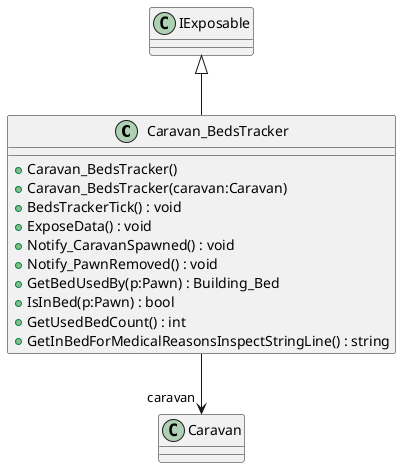 @startuml
class Caravan_BedsTracker {
    + Caravan_BedsTracker()
    + Caravan_BedsTracker(caravan:Caravan)
    + BedsTrackerTick() : void
    + ExposeData() : void
    + Notify_CaravanSpawned() : void
    + Notify_PawnRemoved() : void
    + GetBedUsedBy(p:Pawn) : Building_Bed
    + IsInBed(p:Pawn) : bool
    + GetUsedBedCount() : int
    + GetInBedForMedicalReasonsInspectStringLine() : string
}
IExposable <|-- Caravan_BedsTracker
Caravan_BedsTracker --> "caravan" Caravan
@enduml
